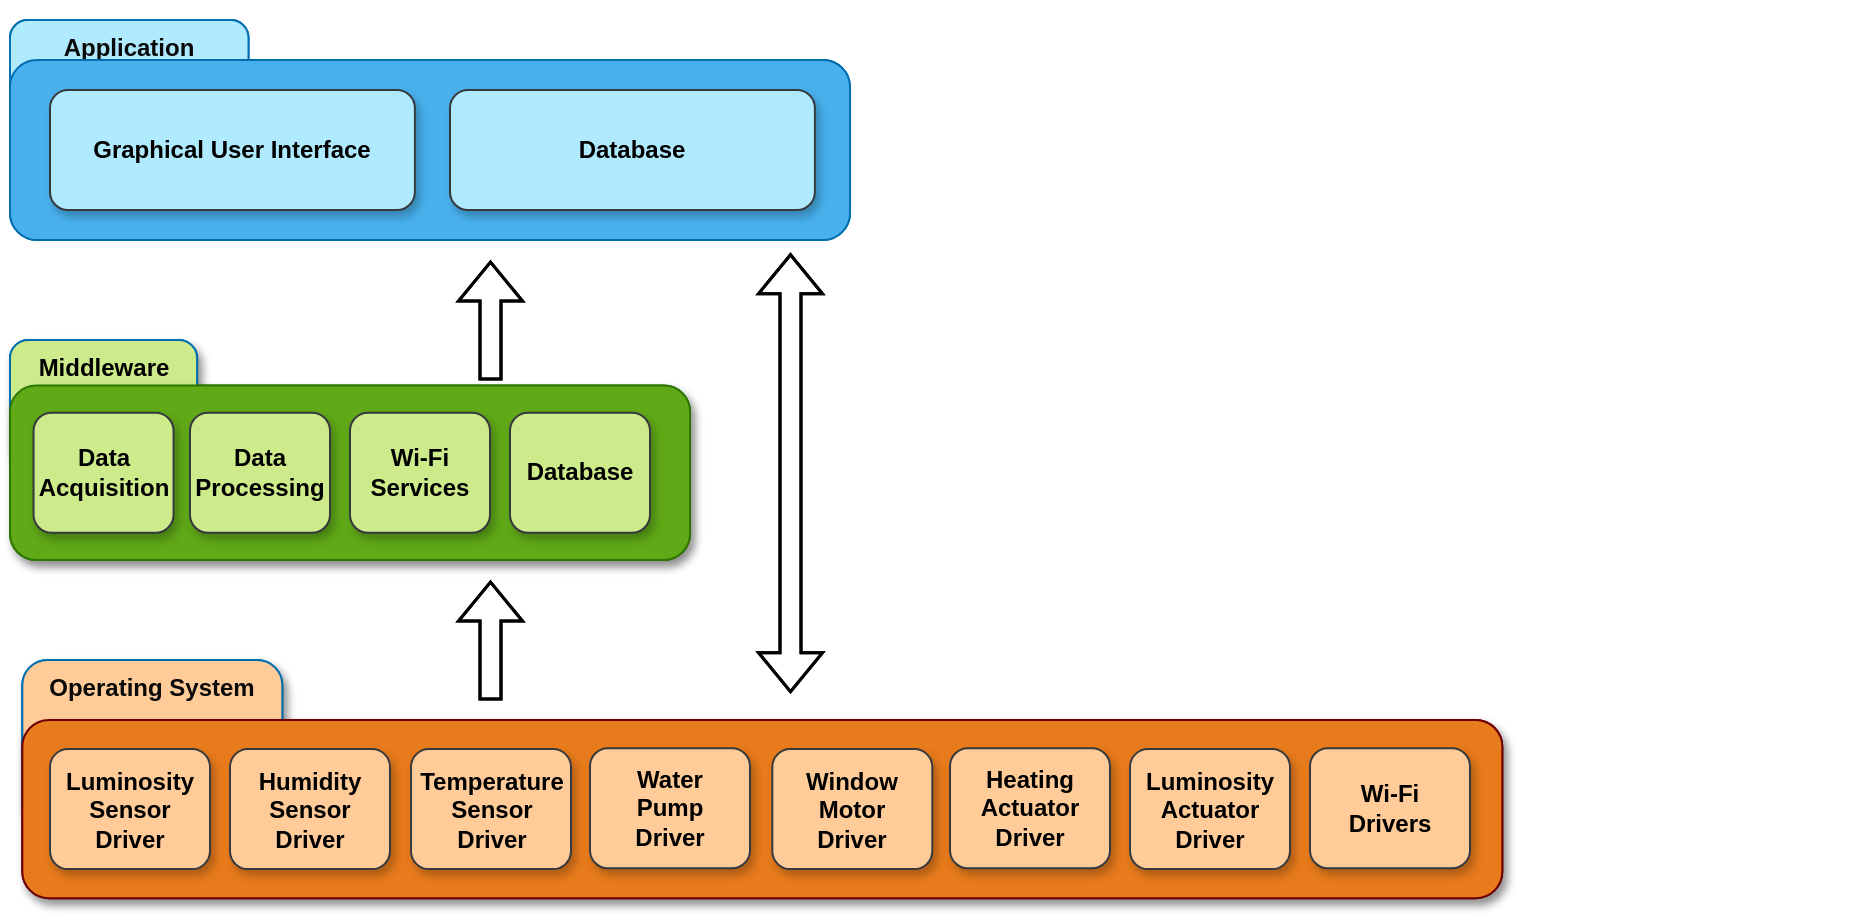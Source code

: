 <mxfile version="15.6.6" type="device"><diagram id="OHsSRLIoy3yNzPp5aIiv" name="Page-1"><mxGraphModel dx="293" dy="621" grid="1" gridSize="10" guides="1" tooltips="1" connect="1" arrows="1" fold="1" page="1" pageScale="1" pageWidth="827" pageHeight="1169" math="0" shadow="0"><root><mxCell id="0"/><mxCell id="1" parent="0"/><mxCell id="l63pXOchspgWj4R2QPYb-8" value="" style="group;fontColor=default;" parent="1" vertex="1" connectable="0"><mxGeometry x="1000" y="320" width="530" height="120" as="geometry"/></mxCell><mxCell id="l63pXOchspgWj4R2QPYb-5" value="&lt;font color=&quot;#0a0a0a&quot;&gt;Application&lt;/font&gt;" style="rounded=1;whiteSpace=wrap;html=1;fillColor=#B0EAFF;strokeColor=#006EAF;fontColor=#ffffff;horizontal=1;labelPosition=center;verticalLabelPosition=middle;align=center;verticalAlign=top;rotation=0;fontStyle=1" parent="l63pXOchspgWj4R2QPYb-8" vertex="1"><mxGeometry y="10" width="119.25" height="59" as="geometry"/></mxCell><mxCell id="l63pXOchspgWj4R2QPYb-1" value="" style="rounded=1;whiteSpace=wrap;html=1;fillColor=#48B1ED;strokeColor=#006EAF;fontColor=#ffffff;" parent="l63pXOchspgWj4R2QPYb-8" vertex="1"><mxGeometry y="30" width="420" height="90" as="geometry"/></mxCell><mxCell id="l63pXOchspgWj4R2QPYb-24" value="Graphical User Interface" style="rounded=1;whiteSpace=wrap;html=1;align=center;verticalAlign=middle;fillColor=#B0EAFF;strokeColor=#36393d;fontColor=default;shadow=1;fontStyle=1" parent="l63pXOchspgWj4R2QPYb-8" vertex="1"><mxGeometry x="20" y="45" width="182.44" height="60" as="geometry"/></mxCell><mxCell id="aaLtJ24MBTDaadq4VhR3-1" value="Database" style="rounded=1;whiteSpace=wrap;html=1;align=center;verticalAlign=middle;fillColor=#B0EAFF;strokeColor=#36393d;fontColor=default;shadow=1;fontStyle=1" vertex="1" parent="l63pXOchspgWj4R2QPYb-8"><mxGeometry x="220" y="45" width="182.44" height="60" as="geometry"/></mxCell><mxCell id="l63pXOchspgWj4R2QPYb-10" value="" style="group;fontColor=default;" parent="1" vertex="1" connectable="0"><mxGeometry x="1010" y="480" width="395" height="120" as="geometry"/></mxCell><mxCell id="l63pXOchspgWj4R2QPYb-9" value="&lt;font&gt;Middleware&lt;/font&gt;" style="rounded=1;whiteSpace=wrap;html=1;fillColor=#CDEB8B;strokeColor=#006EAF;fontColor=default;horizontal=1;labelPosition=center;verticalLabelPosition=middle;align=center;verticalAlign=top;rotation=0;fontStyle=1;shadow=1;" parent="l63pXOchspgWj4R2QPYb-10" vertex="1"><mxGeometry x="-10" y="10" width="93.55" height="60.91" as="geometry"/></mxCell><mxCell id="l63pXOchspgWj4R2QPYb-4" value="" style="rounded=1;whiteSpace=wrap;html=1;fillColor=#60A917;strokeColor=#2D7600;fontColor=default;shadow=1;" parent="l63pXOchspgWj4R2QPYb-10" vertex="1"><mxGeometry x="-10" y="32.73" width="340" height="87.27" as="geometry"/></mxCell><mxCell id="l63pXOchspgWj4R2QPYb-18" value="Data&lt;br&gt;Acquisition" style="rounded=1;whiteSpace=wrap;html=1;align=center;verticalAlign=middle;fillColor=#CDEB8B;strokeColor=#36393d;fontColor=default;shadow=1;fontStyle=1" parent="l63pXOchspgWj4R2QPYb-10" vertex="1"><mxGeometry x="1.78" y="46.36" width="70" height="60" as="geometry"/></mxCell><mxCell id="l63pXOchspgWj4R2QPYb-22" value="Data&lt;br&gt;Processing" style="rounded=1;whiteSpace=wrap;html=1;align=center;verticalAlign=middle;fillColor=#CDEB8B;strokeColor=#36393d;fontColor=default;shadow=1;fontStyle=1" parent="l63pXOchspgWj4R2QPYb-10" vertex="1"><mxGeometry x="80" y="46.36" width="70" height="60" as="geometry"/></mxCell><mxCell id="l63pXOchspgWj4R2QPYb-38" value="Wi-Fi&lt;br&gt;Services" style="rounded=1;whiteSpace=wrap;html=1;align=center;verticalAlign=middle;fillColor=#CDEB8B;strokeColor=#36393d;fontColor=default;shadow=1;fontStyle=1" parent="l63pXOchspgWj4R2QPYb-10" vertex="1"><mxGeometry x="160" y="46.36" width="70" height="60" as="geometry"/></mxCell><mxCell id="l63pXOchspgWj4R2QPYb-37" value="Database" style="rounded=1;whiteSpace=wrap;html=1;align=center;verticalAlign=middle;fillColor=#CDEB8B;strokeColor=#36393d;fontColor=default;shadow=1;fontStyle=1" parent="l63pXOchspgWj4R2QPYb-10" vertex="1"><mxGeometry x="240" y="46.36" width="70" height="60" as="geometry"/></mxCell><mxCell id="l63pXOchspgWj4R2QPYb-43" value="" style="shape=flexArrow;endArrow=classic;startArrow=classic;html=1;rounded=0;labelBackgroundColor=default;fontColor=default;strokeColor=default;strokeWidth=1.5;" parent="l63pXOchspgWj4R2QPYb-10" edge="1"><mxGeometry width="100" height="100" relative="1" as="geometry"><mxPoint x="380" y="186.36" as="sourcePoint"/><mxPoint x="380" y="-33.64" as="targetPoint"/></mxGeometry></mxCell><mxCell id="l63pXOchspgWj4R2QPYb-12" value="" style="group;fontColor=default;shadow=0;rounded=1;" parent="1" vertex="1" connectable="0"><mxGeometry x="1090" y="630" width="830" height="120" as="geometry"/></mxCell><mxCell id="l63pXOchspgWj4R2QPYb-13" value="" style="group;fontColor=default;" parent="l63pXOchspgWj4R2QPYb-12" vertex="1" connectable="0"><mxGeometry x="-83.838" y="-10" width="871.919" height="114.11" as="geometry"/></mxCell><mxCell id="l63pXOchspgWj4R2QPYb-45" value="" style="group;fontColor=default;" parent="l63pXOchspgWj4R2QPYb-13" vertex="1" connectable="0"><mxGeometry y="20" width="740" height="114.11" as="geometry"/></mxCell><mxCell id="l63pXOchspgWj4R2QPYb-11" value="&lt;font color=&quot;#0a0a0a&quot;&gt;Operating System&lt;/font&gt;" style="rounded=1;whiteSpace=wrap;html=1;fillColor=#FFCC99;strokeColor=#006EAF;fontColor=#ffffff;horizontal=1;labelPosition=center;verticalLabelPosition=middle;align=center;verticalAlign=top;rotation=0;fontStyle=1;shadow=1;" parent="l63pXOchspgWj4R2QPYb-45" vertex="1"><mxGeometry y="10" width="130" height="84.05" as="geometry"/></mxCell><mxCell id="l63pXOchspgWj4R2QPYb-2" value="" style="rounded=1;whiteSpace=wrap;html=1;fillColor=#E87B1C;strokeColor=#6F0000;fontColor=#ffffff;shadow=1;" parent="l63pXOchspgWj4R2QPYb-45" vertex="1"><mxGeometry y="40" width="740" height="89.11" as="geometry"/></mxCell><mxCell id="l63pXOchspgWj4R2QPYb-14" value="Luminosity&lt;br&gt;Sensor&lt;br&gt;Driver" style="rounded=1;whiteSpace=wrap;html=1;align=center;verticalAlign=middle;fillColor=#FFCC99;strokeColor=#36393d;fontColor=default;shadow=1;fontStyle=1" parent="l63pXOchspgWj4R2QPYb-45" vertex="1"><mxGeometry x="13.838" y="54.56" width="80" height="60" as="geometry"/></mxCell><mxCell id="l63pXOchspgWj4R2QPYb-16" value="Humidity Sensor Driver" style="rounded=1;whiteSpace=wrap;html=1;align=center;verticalAlign=middle;fillColor=#FFCC99;strokeColor=#36393d;fontColor=default;shadow=1;fontStyle=1" parent="l63pXOchspgWj4R2QPYb-45" vertex="1"><mxGeometry x="103.838" y="54.56" width="80" height="60" as="geometry"/></mxCell><mxCell id="l63pXOchspgWj4R2QPYb-17" value="Temperature Sensor Driver" style="rounded=1;whiteSpace=wrap;html=1;align=center;verticalAlign=middle;fillColor=#FFCC99;strokeColor=#36393d;fontColor=default;shadow=1;fontStyle=1" parent="l63pXOchspgWj4R2QPYb-45" vertex="1"><mxGeometry x="194.338" y="54.56" width="80" height="60" as="geometry"/></mxCell><mxCell id="l63pXOchspgWj4R2QPYb-25" value="Water&lt;br&gt;Pump&lt;br&gt;Driver" style="rounded=1;whiteSpace=wrap;html=1;align=center;verticalAlign=middle;fillColor=#FFCC99;strokeColor=#36393d;fontColor=default;shadow=1;fontStyle=1" parent="l63pXOchspgWj4R2QPYb-45" vertex="1"><mxGeometry x="283.838" y="54.11" width="80" height="60" as="geometry"/></mxCell><mxCell id="l63pXOchspgWj4R2QPYb-26" value="Window&lt;br&gt;Motor&lt;br&gt;Driver" style="rounded=1;whiteSpace=wrap;html=1;align=center;verticalAlign=middle;fillColor=#FFCC99;strokeColor=#36393d;fontColor=default;shadow=1;fontStyle=1" parent="l63pXOchspgWj4R2QPYb-45" vertex="1"><mxGeometry x="374.998" y="54.56" width="80" height="60" as="geometry"/></mxCell><mxCell id="l63pXOchspgWj4R2QPYb-35" value="Heating&lt;br&gt;Actuator Driver" style="rounded=1;whiteSpace=wrap;html=1;align=center;verticalAlign=middle;fillColor=#FFCC99;strokeColor=#36393d;fontColor=default;shadow=1;fontStyle=1" parent="l63pXOchspgWj4R2QPYb-45" vertex="1"><mxGeometry x="463.838" y="54.11" width="80" height="60" as="geometry"/></mxCell><mxCell id="l63pXOchspgWj4R2QPYb-36" value="Luminosity&lt;br&gt;Actuator&lt;br&gt;Driver" style="rounded=1;whiteSpace=wrap;html=1;align=center;verticalAlign=middle;fillColor=#FFCC99;strokeColor=#36393d;fontColor=default;shadow=1;fontStyle=1" parent="l63pXOchspgWj4R2QPYb-45" vertex="1"><mxGeometry x="553.838" y="54.56" width="80" height="60" as="geometry"/></mxCell><mxCell id="l63pXOchspgWj4R2QPYb-39" value="Wi-Fi&lt;br&gt;Drivers" style="rounded=1;whiteSpace=wrap;html=1;align=center;verticalAlign=middle;fillColor=#FFCC99;strokeColor=#36393d;fontColor=default;shadow=1;fontStyle=1" parent="l63pXOchspgWj4R2QPYb-45" vertex="1"><mxGeometry x="643.838" y="54.11" width="80" height="60" as="geometry"/></mxCell><mxCell id="l63pXOchspgWj4R2QPYb-47" value="" style="shape=flexArrow;endArrow=classic;startArrow=none;html=1;rounded=0;labelBackgroundColor=default;fontColor=default;strokeColor=default;strokeWidth=1.5;startFill=0;" parent="l63pXOchspgWj4R2QPYb-13" edge="1"><mxGeometry width="100" height="100" relative="1" as="geometry"><mxPoint x="233.838" y="50" as="sourcePoint"/><mxPoint x="233.838" y="-10" as="targetPoint"/></mxGeometry></mxCell><mxCell id="l63pXOchspgWj4R2QPYb-44" value="" style="shape=flexArrow;endArrow=classic;startArrow=none;html=1;rounded=0;labelBackgroundColor=default;fontColor=default;strokeColor=default;strokeWidth=1.5;startFill=0;" parent="1" edge="1"><mxGeometry width="100" height="100" relative="1" as="geometry"><mxPoint x="1240" y="510" as="sourcePoint"/><mxPoint x="1240" y="450" as="targetPoint"/></mxGeometry></mxCell><mxCell id="aaLtJ24MBTDaadq4VhR3-2" value="" style="group;fontColor=default;" vertex="1" connectable="0" parent="1"><mxGeometry x="1000" y="320" width="530" height="120" as="geometry"/></mxCell><mxCell id="aaLtJ24MBTDaadq4VhR3-3" value="&lt;font color=&quot;#0a0a0a&quot;&gt;Application&lt;/font&gt;" style="rounded=1;whiteSpace=wrap;html=1;fillColor=#B0EAFF;strokeColor=#006EAF;fontColor=#ffffff;horizontal=1;labelPosition=center;verticalLabelPosition=middle;align=center;verticalAlign=top;rotation=0;fontStyle=1" vertex="1" parent="aaLtJ24MBTDaadq4VhR3-2"><mxGeometry y="10" width="119.25" height="59" as="geometry"/></mxCell><mxCell id="aaLtJ24MBTDaadq4VhR3-4" value="" style="rounded=1;whiteSpace=wrap;html=1;fillColor=#48B1ED;strokeColor=#006EAF;fontColor=#ffffff;" vertex="1" parent="aaLtJ24MBTDaadq4VhR3-2"><mxGeometry y="30" width="420" height="90" as="geometry"/></mxCell><mxCell id="aaLtJ24MBTDaadq4VhR3-5" value="Graphical User Interface" style="rounded=1;whiteSpace=wrap;html=1;align=center;verticalAlign=middle;fillColor=#B0EAFF;strokeColor=#36393d;fontColor=default;shadow=1;fontStyle=1" vertex="1" parent="aaLtJ24MBTDaadq4VhR3-2"><mxGeometry x="20" y="45" width="182.44" height="60" as="geometry"/></mxCell><mxCell id="aaLtJ24MBTDaadq4VhR3-6" value="Database" style="rounded=1;whiteSpace=wrap;html=1;align=center;verticalAlign=middle;fillColor=#B0EAFF;strokeColor=#36393d;fontColor=default;shadow=1;fontStyle=1" vertex="1" parent="aaLtJ24MBTDaadq4VhR3-2"><mxGeometry x="220" y="45" width="182.44" height="60" as="geometry"/></mxCell><mxCell id="aaLtJ24MBTDaadq4VhR3-7" value="" style="group;fontColor=default;" vertex="1" connectable="0" parent="1"><mxGeometry x="1010" y="480" width="395" height="120" as="geometry"/></mxCell><mxCell id="aaLtJ24MBTDaadq4VhR3-8" value="&lt;font&gt;Middleware&lt;/font&gt;" style="rounded=1;whiteSpace=wrap;html=1;fillColor=#CDEB8B;strokeColor=#006EAF;fontColor=default;horizontal=1;labelPosition=center;verticalLabelPosition=middle;align=center;verticalAlign=top;rotation=0;fontStyle=1;shadow=1;" vertex="1" parent="aaLtJ24MBTDaadq4VhR3-7"><mxGeometry x="-10" y="10" width="93.55" height="60.91" as="geometry"/></mxCell><mxCell id="aaLtJ24MBTDaadq4VhR3-9" value="" style="rounded=1;whiteSpace=wrap;html=1;fillColor=#60A917;strokeColor=#2D7600;fontColor=default;shadow=1;" vertex="1" parent="aaLtJ24MBTDaadq4VhR3-7"><mxGeometry x="-10" y="32.73" width="340" height="87.27" as="geometry"/></mxCell><mxCell id="aaLtJ24MBTDaadq4VhR3-10" value="Data&lt;br&gt;Acquisition" style="rounded=1;whiteSpace=wrap;html=1;align=center;verticalAlign=middle;fillColor=#CDEB8B;strokeColor=#36393d;fontColor=default;shadow=1;fontStyle=1" vertex="1" parent="aaLtJ24MBTDaadq4VhR3-7"><mxGeometry x="1.78" y="46.36" width="70" height="60" as="geometry"/></mxCell><mxCell id="aaLtJ24MBTDaadq4VhR3-11" value="Data&lt;br&gt;Processing" style="rounded=1;whiteSpace=wrap;html=1;align=center;verticalAlign=middle;fillColor=#CDEB8B;strokeColor=#36393d;fontColor=default;shadow=1;fontStyle=1" vertex="1" parent="aaLtJ24MBTDaadq4VhR3-7"><mxGeometry x="80" y="46.36" width="70" height="60" as="geometry"/></mxCell><mxCell id="aaLtJ24MBTDaadq4VhR3-12" value="Wi-Fi&lt;br&gt;Services" style="rounded=1;whiteSpace=wrap;html=1;align=center;verticalAlign=middle;fillColor=#CDEB8B;strokeColor=#36393d;fontColor=default;shadow=1;fontStyle=1" vertex="1" parent="aaLtJ24MBTDaadq4VhR3-7"><mxGeometry x="160" y="46.36" width="70" height="60" as="geometry"/></mxCell><mxCell id="aaLtJ24MBTDaadq4VhR3-13" value="Database" style="rounded=1;whiteSpace=wrap;html=1;align=center;verticalAlign=middle;fillColor=#CDEB8B;strokeColor=#36393d;fontColor=default;shadow=1;fontStyle=1" vertex="1" parent="aaLtJ24MBTDaadq4VhR3-7"><mxGeometry x="240" y="46.36" width="70" height="60" as="geometry"/></mxCell><mxCell id="aaLtJ24MBTDaadq4VhR3-14" value="" style="shape=flexArrow;endArrow=classic;startArrow=classic;html=1;rounded=0;labelBackgroundColor=default;fontColor=default;strokeColor=default;strokeWidth=1.5;" edge="1" parent="aaLtJ24MBTDaadq4VhR3-7"><mxGeometry width="100" height="100" relative="1" as="geometry"><mxPoint x="380" y="186.36" as="sourcePoint"/><mxPoint x="380" y="-33.64" as="targetPoint"/></mxGeometry></mxCell><mxCell id="aaLtJ24MBTDaadq4VhR3-15" value="" style="group;fontColor=default;shadow=0;rounded=1;" vertex="1" connectable="0" parent="1"><mxGeometry x="1090" y="630" width="830" height="120" as="geometry"/></mxCell><mxCell id="aaLtJ24MBTDaadq4VhR3-16" value="" style="group;fontColor=default;" vertex="1" connectable="0" parent="aaLtJ24MBTDaadq4VhR3-15"><mxGeometry x="-83.838" y="-10" width="871.919" height="114.11" as="geometry"/></mxCell><mxCell id="aaLtJ24MBTDaadq4VhR3-17" value="" style="group;fontColor=default;" vertex="1" connectable="0" parent="aaLtJ24MBTDaadq4VhR3-16"><mxGeometry y="20" width="740" height="114.11" as="geometry"/></mxCell><mxCell id="aaLtJ24MBTDaadq4VhR3-18" value="&lt;font color=&quot;#0a0a0a&quot;&gt;Operating System&lt;/font&gt;" style="rounded=1;whiteSpace=wrap;html=1;fillColor=#FFCC99;strokeColor=#006EAF;fontColor=#ffffff;horizontal=1;labelPosition=center;verticalLabelPosition=middle;align=center;verticalAlign=top;rotation=0;fontStyle=1;shadow=1;" vertex="1" parent="aaLtJ24MBTDaadq4VhR3-17"><mxGeometry y="10" width="130" height="84.05" as="geometry"/></mxCell><mxCell id="aaLtJ24MBTDaadq4VhR3-19" value="" style="rounded=1;whiteSpace=wrap;html=1;fillColor=#E87B1C;strokeColor=#6F0000;fontColor=#ffffff;shadow=1;" vertex="1" parent="aaLtJ24MBTDaadq4VhR3-17"><mxGeometry y="40" width="740" height="89.11" as="geometry"/></mxCell><mxCell id="aaLtJ24MBTDaadq4VhR3-20" value="Luminosity&lt;br&gt;Sensor&lt;br&gt;Driver" style="rounded=1;whiteSpace=wrap;html=1;align=center;verticalAlign=middle;fillColor=#FFCC99;strokeColor=#36393d;fontColor=default;shadow=1;fontStyle=1" vertex="1" parent="aaLtJ24MBTDaadq4VhR3-17"><mxGeometry x="13.838" y="54.56" width="80" height="60" as="geometry"/></mxCell><mxCell id="aaLtJ24MBTDaadq4VhR3-21" value="Humidity Sensor Driver" style="rounded=1;whiteSpace=wrap;html=1;align=center;verticalAlign=middle;fillColor=#FFCC99;strokeColor=#36393d;fontColor=default;shadow=1;fontStyle=1" vertex="1" parent="aaLtJ24MBTDaadq4VhR3-17"><mxGeometry x="103.838" y="54.56" width="80" height="60" as="geometry"/></mxCell><mxCell id="aaLtJ24MBTDaadq4VhR3-22" value="Temperature Sensor Driver" style="rounded=1;whiteSpace=wrap;html=1;align=center;verticalAlign=middle;fillColor=#FFCC99;strokeColor=#36393d;fontColor=default;shadow=1;fontStyle=1" vertex="1" parent="aaLtJ24MBTDaadq4VhR3-17"><mxGeometry x="194.338" y="54.56" width="80" height="60" as="geometry"/></mxCell><mxCell id="aaLtJ24MBTDaadq4VhR3-23" value="Water&lt;br&gt;Pump&lt;br&gt;Driver" style="rounded=1;whiteSpace=wrap;html=1;align=center;verticalAlign=middle;fillColor=#FFCC99;strokeColor=#36393d;fontColor=default;shadow=1;fontStyle=1" vertex="1" parent="aaLtJ24MBTDaadq4VhR3-17"><mxGeometry x="283.838" y="54.11" width="80" height="60" as="geometry"/></mxCell><mxCell id="aaLtJ24MBTDaadq4VhR3-24" value="Window&lt;br&gt;Motor&lt;br&gt;Driver" style="rounded=1;whiteSpace=wrap;html=1;align=center;verticalAlign=middle;fillColor=#FFCC99;strokeColor=#36393d;fontColor=default;shadow=1;fontStyle=1" vertex="1" parent="aaLtJ24MBTDaadq4VhR3-17"><mxGeometry x="374.998" y="54.56" width="80" height="60" as="geometry"/></mxCell><mxCell id="aaLtJ24MBTDaadq4VhR3-25" value="Heating&lt;br&gt;Actuator Driver" style="rounded=1;whiteSpace=wrap;html=1;align=center;verticalAlign=middle;fillColor=#FFCC99;strokeColor=#36393d;fontColor=default;shadow=1;fontStyle=1" vertex="1" parent="aaLtJ24MBTDaadq4VhR3-17"><mxGeometry x="463.838" y="54.11" width="80" height="60" as="geometry"/></mxCell><mxCell id="aaLtJ24MBTDaadq4VhR3-26" value="Luminosity&lt;br&gt;Actuator&lt;br&gt;Driver" style="rounded=1;whiteSpace=wrap;html=1;align=center;verticalAlign=middle;fillColor=#FFCC99;strokeColor=#36393d;fontColor=default;shadow=1;fontStyle=1" vertex="1" parent="aaLtJ24MBTDaadq4VhR3-17"><mxGeometry x="553.838" y="54.56" width="80" height="60" as="geometry"/></mxCell><mxCell id="aaLtJ24MBTDaadq4VhR3-27" value="Wi-Fi&lt;br&gt;Drivers" style="rounded=1;whiteSpace=wrap;html=1;align=center;verticalAlign=middle;fillColor=#FFCC99;strokeColor=#36393d;fontColor=default;shadow=1;fontStyle=1" vertex="1" parent="aaLtJ24MBTDaadq4VhR3-17"><mxGeometry x="643.838" y="54.11" width="80" height="60" as="geometry"/></mxCell><mxCell id="aaLtJ24MBTDaadq4VhR3-28" value="" style="shape=flexArrow;endArrow=classic;startArrow=none;html=1;rounded=0;labelBackgroundColor=default;fontColor=default;strokeColor=default;strokeWidth=1.5;startFill=0;" edge="1" parent="aaLtJ24MBTDaadq4VhR3-16"><mxGeometry width="100" height="100" relative="1" as="geometry"><mxPoint x="233.838" y="50" as="sourcePoint"/><mxPoint x="233.838" y="-10" as="targetPoint"/></mxGeometry></mxCell><mxCell id="aaLtJ24MBTDaadq4VhR3-29" value="" style="shape=flexArrow;endArrow=classic;startArrow=none;html=1;rounded=0;labelBackgroundColor=default;fontColor=default;strokeColor=default;strokeWidth=1.5;startFill=0;" edge="1" parent="1"><mxGeometry width="100" height="100" relative="1" as="geometry"><mxPoint x="1240" y="510" as="sourcePoint"/><mxPoint x="1240" y="450" as="targetPoint"/></mxGeometry></mxCell></root></mxGraphModel></diagram></mxfile>